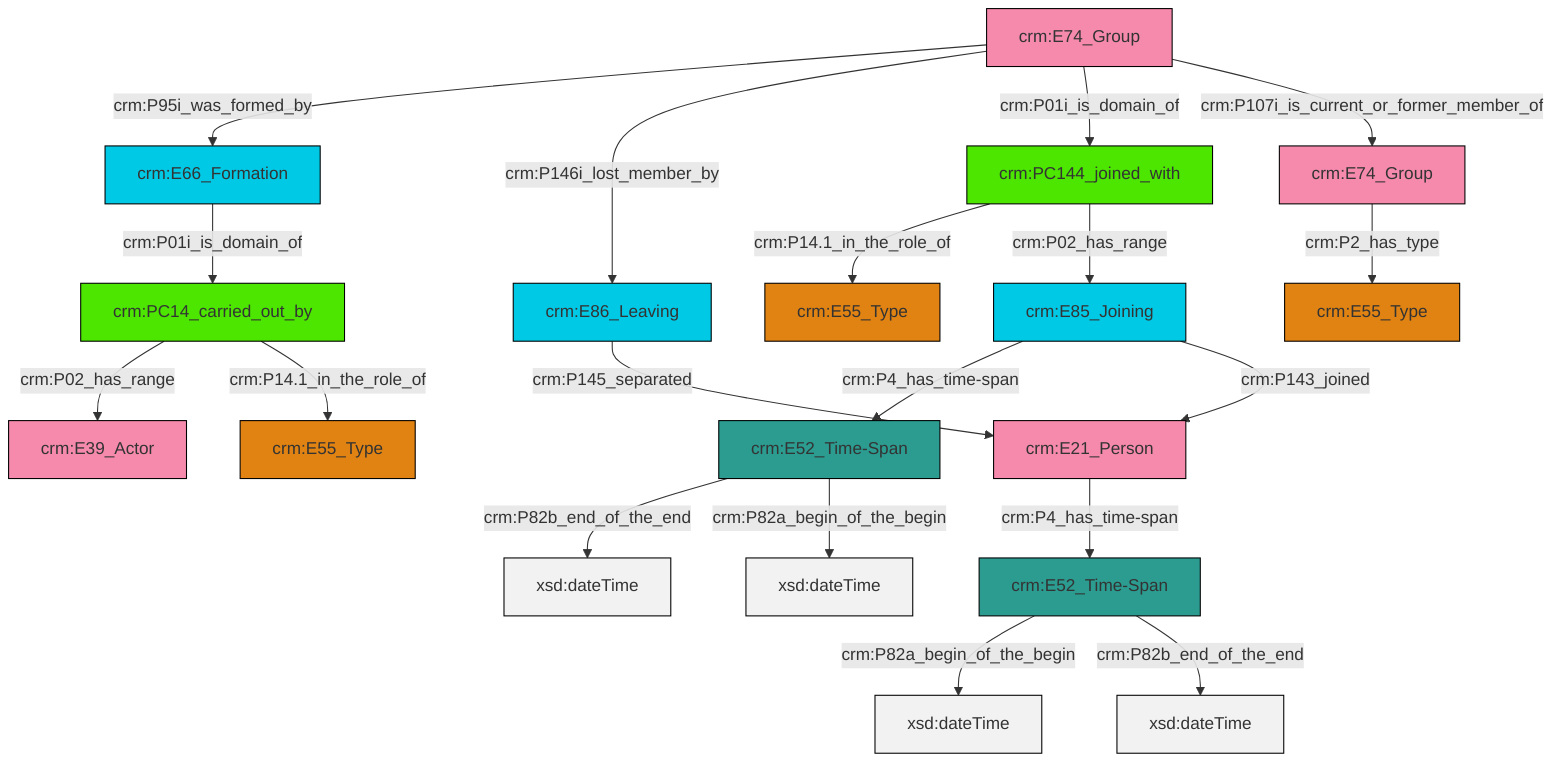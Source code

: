 graph TD
classDef Literal fill:#f2f2f2,stroke:#000000;
classDef CRM_Entity fill:#FFFFFF,stroke:#000000;
classDef Temporal_Entity fill:#00C9E6, stroke:#000000;
classDef Type fill:#E18312, stroke:#000000;
classDef Time-Span fill:#2C9C91, stroke:#000000;
classDef Appellation fill:#FFEB7F, stroke:#000000;
classDef Place fill:#008836, stroke:#000000;
classDef Persistent_Item fill:#B266B2, stroke:#000000;
classDef Conceptual_Object fill:#FFD700, stroke:#000000;
classDef Physical_Thing fill:#D2B48C, stroke:#000000;
classDef Actor fill:#f58aad, stroke:#000000;
classDef PC_Classes fill:#4ce600, stroke:#000000;
classDef Multi fill:#cccccc,stroke:#000000;

0["crm:E52_Time-Span"]:::Time-Span -->|crm:P82a_begin_of_the_begin| 1[xsd:dateTime]:::Literal
8["crm:E74_Group"]:::Actor -->|crm:P95i_was_formed_by| 9["crm:E66_Formation"]:::Temporal_Entity
9["crm:E66_Formation"]:::Temporal_Entity -->|crm:P01i_is_domain_of| 12["crm:PC14_carried_out_by"]:::PC_Classes
13["crm:E52_Time-Span"]:::Time-Span -->|crm:P82b_end_of_the_end| 19[xsd:dateTime]:::Literal
20["crm:PC144_joined_with"]:::PC_Classes -->|crm:P14.1_in_the_role_of| 6["crm:E55_Type"]:::Type
23["crm:E21_Person"]:::Actor -->|crm:P4_has_time-span| 0["crm:E52_Time-Span"]:::Time-Span
15["crm:E85_Joining"]:::Temporal_Entity -->|crm:P4_has_time-span| 13["crm:E52_Time-Span"]:::Time-Span
12["crm:PC14_carried_out_by"]:::PC_Classes -->|crm:P02_has_range| 24["crm:E39_Actor"]:::Actor
8["crm:E74_Group"]:::Actor -->|crm:P146i_lost_member_by| 4["crm:E86_Leaving"]:::Temporal_Entity
10["crm:E74_Group"]:::Actor -->|crm:P2_has_type| 2["crm:E55_Type"]:::Type
0["crm:E52_Time-Span"]:::Time-Span -->|crm:P82b_end_of_the_end| 26[xsd:dateTime]:::Literal
8["crm:E74_Group"]:::Actor -->|crm:P01i_is_domain_of| 20["crm:PC144_joined_with"]:::PC_Classes
12["crm:PC14_carried_out_by"]:::PC_Classes -->|crm:P14.1_in_the_role_of| 17["crm:E55_Type"]:::Type
15["crm:E85_Joining"]:::Temporal_Entity -->|crm:P143_joined| 23["crm:E21_Person"]:::Actor
20["crm:PC144_joined_with"]:::PC_Classes -->|crm:P02_has_range| 15["crm:E85_Joining"]:::Temporal_Entity
13["crm:E52_Time-Span"]:::Time-Span -->|crm:P82a_begin_of_the_begin| 33[xsd:dateTime]:::Literal
8["crm:E74_Group"]:::Actor -->|crm:P107i_is_current_or_former_member_of| 10["crm:E74_Group"]:::Actor
4["crm:E86_Leaving"]:::Temporal_Entity -->|crm:P145_separated| 23["crm:E21_Person"]:::Actor